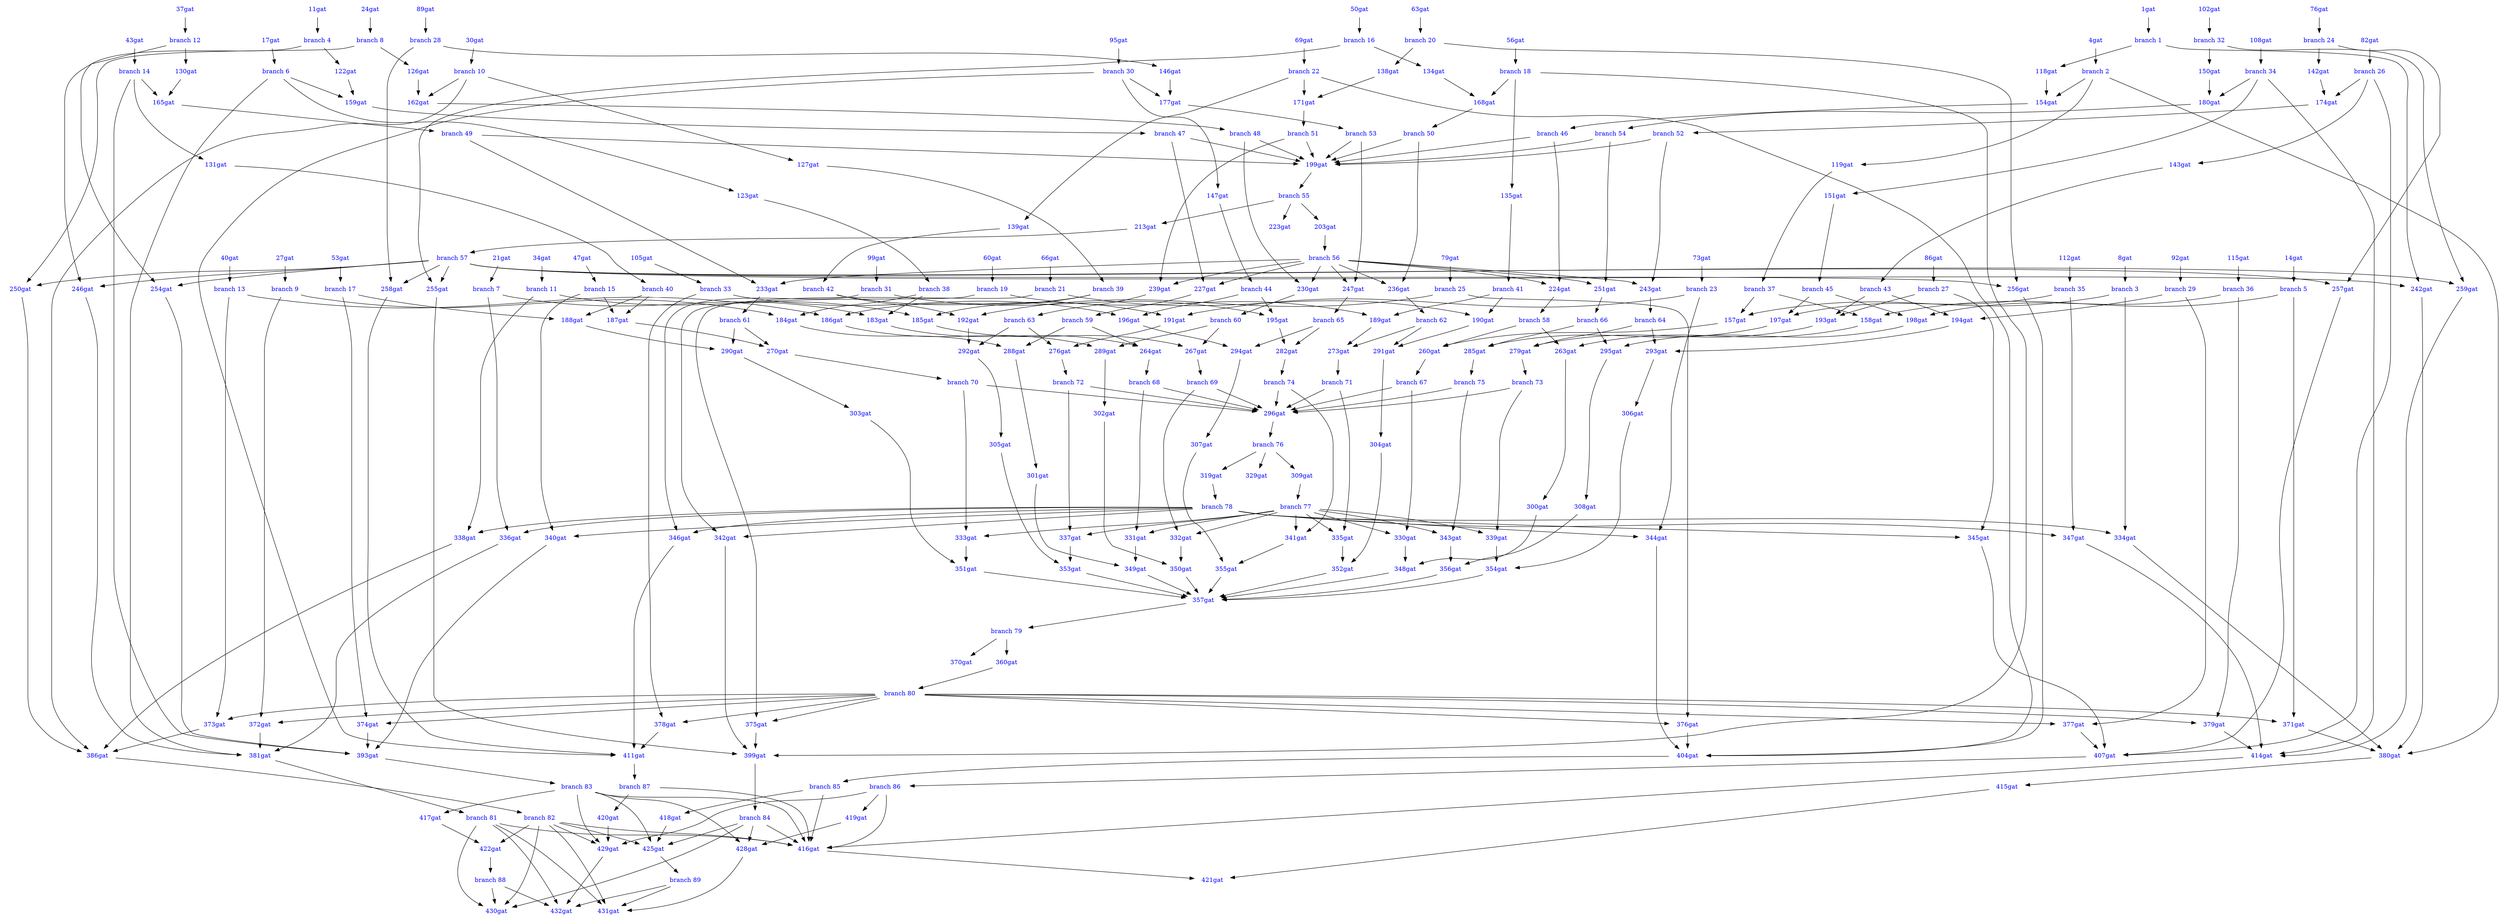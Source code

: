 digraph Netlist { 
"branch 61" [color="white" fontcolor = blue];
"branch 39" [color="white" fontcolor = blue];
"308gat" [image="NOT.gif" color="white" fontcolor = blue];
"branch 13" [color="white" fontcolor = blue];
"34gat" [color="white" fontcolor = blue];
"372gat" [image="NAND.gif" color="white" fontcolor = blue];
"374gat" [image="NAND.gif" color="white" fontcolor = blue];
"157gat" [image="NOR.gif" color="white" fontcolor = blue];
"branch 44" [color="white" fontcolor = blue];
"branch 58" [color="white" fontcolor = blue];
"376gat" [image="NAND.gif" color="white" fontcolor = blue];
"8gat" [color="white" fontcolor = blue];
"404gat" [image="NAND.gif" color="white" fontcolor = blue];
"branch 84" [color="white" fontcolor = blue];
"branch 23" [color="white" fontcolor = blue];
"branch 37" [color="white" fontcolor = blue];
"11gat" [color="white" fontcolor = blue];
"branch 54" [color="white" fontcolor = blue];
"285gat" [image="NAND.gif" color="white" fontcolor = blue];
"375gat" [image="NAND.gif" color="white" fontcolor = blue];
"130gat" [image="NOT.gif" color="white" fontcolor = blue];
"branch 48" [color="white" fontcolor = blue];
"branch 46" [color="white" fontcolor = blue];
"352gat" [image="NAND.gif" color="white" fontcolor = blue];
"branch 30" [color="white" fontcolor = blue];
"357gat" [image="AND.gif" color="white" fontcolor = blue];
"334gat" [image="NAND.gif" color="white" fontcolor = blue];
"174gat" [image="NAND.gif" color="white" fontcolor = blue];
"branch 33" [color="white" fontcolor = blue];
"branch 77" [color="white" fontcolor = blue];
"255gat" [image="NAND.gif" color="white" fontcolor = blue];
"339gat" [image="XOR.gif" color="white" fontcolor = blue];
"303gat" [image="NOT.gif" color="white" fontcolor = blue];
"199gat" [image="AND.gif" color="white" fontcolor = blue];
"branch 71" [color="white" fontcolor = blue];
"162gat" [image="NAND.gif" color="white" fontcolor = blue];
"14gat" [color="white" fontcolor = blue];
"82gat" [color="white" fontcolor = blue];
"196gat" [image="NOR.gif" color="white" fontcolor = blue];
"branch 72" [color="white" fontcolor = blue];
"292gat" [image="NAND.gif" color="white" fontcolor = blue];
"420gat" [image="NOT.gif" color="white" fontcolor = blue];
"224gat" [image="XOR.gif" color="white" fontcolor = blue];
"381gat" [image="NAND.gif" color="white" fontcolor = blue];
"335gat" [image="XOR.gif" color="white" fontcolor = blue];
"330gat" [image="XOR.gif" color="white" fontcolor = blue];
"379gat" [image="NAND.gif" color="white" fontcolor = blue];
"branch 26" [color="white" fontcolor = blue];
"76gat" [color="white" fontcolor = blue];
"branch 43" [color="white" fontcolor = blue];
"250gat" [image="NAND.gif" color="white" fontcolor = blue];
"127gat" [image="NOT.gif" color="white" fontcolor = blue];
"branch 28" [color="white" fontcolor = blue];
"branch 18" [color="white" fontcolor = blue];
"198gat" [image="NOR.gif" color="white" fontcolor = blue];
"233gat" [image="XOR.gif" color="white" fontcolor = blue];
"338gat" [image="NAND.gif" color="white" fontcolor = blue];
"377gat" [image="NAND.gif" color="white" fontcolor = blue];
"290gat" [image="NAND.gif" color="white" fontcolor = blue];
"419gat" [image="NOT.gif" color="white" fontcolor = blue];
"147gat" [image="NOT.gif" color="white" fontcolor = blue];
"branch 34" [color="white" fontcolor = blue];
"192gat" [image="NOR.gif" color="white" fontcolor = blue];
"258gat" [image="NAND.gif" color="white" fontcolor = blue];
"332gat" [image="XOR.gif" color="white" fontcolor = blue];
"branch 52" [color="white" fontcolor = blue];
"40gat" [color="white" fontcolor = blue];
"154gat" [image="NAND.gif" color="white" fontcolor = blue];
"branch 56" [color="white" fontcolor = blue];
"300gat" [image="NOT.gif" color="white" fontcolor = blue];
"150gat" [image="NOT.gif" color="white" fontcolor = blue];
"branch 59" [color="white" fontcolor = blue];
"246gat" [image="NAND.gif" color="white" fontcolor = blue];
"344gat" [image="NAND.gif" color="white" fontcolor = blue];
"branch 79" [color="white" fontcolor = blue];
"branch 29" [color="white" fontcolor = blue];
"123gat" [image="NOT.gif" color="white" fontcolor = blue];
"branch 8" [color="white" fontcolor = blue];
"47gat" [color="white" fontcolor = blue];
"branch 2" [color="white" fontcolor = blue];
"243gat" [image="XOR.gif" color="white" fontcolor = blue];
"257gat" [image="NAND.gif" color="white" fontcolor = blue];
"66gat" [color="white" fontcolor = blue];
"branch 27" [color="white" fontcolor = blue];
"407gat" [image="NAND.gif" color="white" fontcolor = blue];
"17gat" [color="white" fontcolor = blue];
"108gat" [color="white" fontcolor = blue];
"branch 41" [color="white" fontcolor = blue];
"302gat" [image="NOT.gif" color="white" fontcolor = blue];
"351gat" [image="NAND.gif" color="white" fontcolor = blue];
"143gat" [image="NOT.gif" color="white" fontcolor = blue];
"263gat" [image="NAND.gif" color="white" fontcolor = blue];
"branch 76" [color="white" fontcolor = blue];
"197gat" [image="NOR.gif" color="white" fontcolor = blue];
"345gat" [image="NAND.gif" color="white" fontcolor = blue];
"134gat" [image="NOT.gif" color="white" fontcolor = blue];
"branch 24" [color="white" fontcolor = blue];
"371gat" [image="NAND.gif" color="white" fontcolor = blue];
"421gat" [image="NOR.gif" color="white" fontcolor = blue];
"branch 22" [color="white" fontcolor = blue];
"142gat" [image="NOT.gif" color="white" fontcolor = blue];
"112gat" [color="white" fontcolor = blue];
"branch 63" [color="white" fontcolor = blue];
"branch 70" [color="white" fontcolor = blue];
"56gat" [color="white" fontcolor = blue];
"415gat" [image="NOT.gif" color="white" fontcolor = blue];
"branch 51" [color="white" fontcolor = blue];
"branch 88" [color="white" fontcolor = blue];
"branch 32" [color="white" fontcolor = blue];
"333gat" [image="XOR.gif" color="white" fontcolor = blue];
"branch 38" [color="white" fontcolor = blue];
"branch 5" [color="white" fontcolor = blue];
"branch 86" [color="white" fontcolor = blue];
"24gat" [color="white" fontcolor = blue];
"165gat" [image="NAND.gif" color="white" fontcolor = blue];
"branch 78" [color="white" fontcolor = blue];
"135gat" [image="NOT.gif" color="white" fontcolor = blue];
"183gat" [image="NOR.gif" color="white" fontcolor = blue];
"99gat" [color="white" fontcolor = blue];
"50gat" [color="white" fontcolor = blue];
"411gat" [image="NAND.gif" color="white" fontcolor = blue];
"373gat" [image="NAND.gif" color="white" fontcolor = blue];
"branch 12" [color="white" fontcolor = blue];
"branch 50" [color="white" fontcolor = blue];
"340gat" [image="NAND.gif" color="white" fontcolor = blue];
"360gat" [image="NOT.gif" color="white" fontcolor = blue];
"190gat" [image="NOR.gif" color="white" fontcolor = blue];
"69gat" [color="white" fontcolor = blue];
"branch 60" [color="white" fontcolor = blue];
"105gat" [color="white" fontcolor = blue];
"429gat" [image="NAND.gif" color="white" fontcolor = blue];
"337gat" [image="XOR.gif" color="white" fontcolor = blue];
"branch 42" [color="white" fontcolor = blue];
"branch 49" [color="white" fontcolor = blue];
"1gat" [color="white" fontcolor = blue];
"203gat" [image="NOT.gif" color="white" fontcolor = blue];
"branch 15" [color="white" fontcolor = blue];
"118gat" [image="NOT.gif" color="white" fontcolor = blue];
"349gat" [image="NAND.gif" color="white" fontcolor = blue];
"386gat" [image="NAND.gif" color="white" fontcolor = blue];
"185gat" [image="NOR.gif" color="white" fontcolor = blue];
"branch 45" [color="white" fontcolor = blue];
"223gat" [image="NOT.gif" color="white" fontcolor = blue];
"260gat" [image="NAND.gif" color="white" fontcolor = blue];
"branch 25" [color="white" fontcolor = blue];
"branch 21" [color="white" fontcolor = blue];
"193gat" [image="NOR.gif" color="white" fontcolor = blue];
"259gat" [image="NAND.gif" color="white" fontcolor = blue];
"branch 6" [color="white" fontcolor = blue];
"60gat" [color="white" fontcolor = blue];
"branch 14" [color="white" fontcolor = blue];
"306gat" [image="NOT.gif" color="white" fontcolor = blue];
"184gat" [image="NOR.gif" color="white" fontcolor = blue];
"branch 80" [color="white" fontcolor = blue];
"355gat" [image="NAND.gif" color="white" fontcolor = blue];
"146gat" [image="NOT.gif" color="white" fontcolor = blue];
"branch 20" [color="white" fontcolor = blue];
"342gat" [image="NAND.gif" color="white" fontcolor = blue];
"89gat" [color="white" fontcolor = blue];
"416gat" [image="AND.gif" color="white" fontcolor = blue];
"21gat" [color="white" fontcolor = blue];
"267gat" [image="NAND.gif" color="white" fontcolor = blue];
"branch 3" [color="white" fontcolor = blue];
"43gat" [color="white" fontcolor = blue];
"414gat" [image="NAND.gif" color="white" fontcolor = blue];
"92gat" [color="white" fontcolor = blue];
"346gat" [image="NAND.gif" color="white" fontcolor = blue];
"27gat" [color="white" fontcolor = blue];
"159gat" [image="NAND.gif" color="white" fontcolor = blue];
"53gat" [color="white" fontcolor = blue];
"348gat" [image="NAND.gif" color="white" fontcolor = blue];
"branch 62" [color="white" fontcolor = blue];
"177gat" [image="NAND.gif" color="white" fontcolor = blue];
"branch 19" [color="white" fontcolor = blue];
"189gat" [image="NOR.gif" color="white" fontcolor = blue];
"branch 81" [color="white" fontcolor = blue];
"431gat" [image="NAND.gif" color="white" fontcolor = blue];
"289gat" [image="NAND.gif" color="white" fontcolor = blue];
"branch 68" [color="white" fontcolor = blue];
"270gat" [image="NAND.gif" color="white" fontcolor = blue];
"247gat" [image="XOR.gif" color="white" fontcolor = blue];
"branch 55" [color="white" fontcolor = blue];
"309gat" [image="NOT.gif" color="white" fontcolor = blue];
"188gat" [image="NOR.gif" color="white" fontcolor = blue];
"378gat" [image="NAND.gif" color="white" fontcolor = blue];
"336gat" [image="NAND.gif" color="white" fontcolor = blue];
"256gat" [image="NAND.gif" color="white" fontcolor = blue];
"432gat" [image="NAND.gif" color="white" fontcolor = blue];
"115gat" [color="white" fontcolor = blue];
"branch 85" [color="white" fontcolor = blue];
"307gat" [image="NOT.gif" color="white" fontcolor = blue];
"304gat" [image="NOT.gif" color="white" fontcolor = blue];
"138gat" [image="NOT.gif" color="white" fontcolor = blue];
"296gat" [image="AND.gif" color="white" fontcolor = blue];
"195gat" [image="NOR.gif" color="white" fontcolor = blue];
"288gat" [image="NAND.gif" color="white" fontcolor = blue];
"37gat" [color="white" fontcolor = blue];
"branch 1" [color="white" fontcolor = blue];
"branch 89" [color="white" fontcolor = blue];
"305gat" [image="NOT.gif" color="white" fontcolor = blue];
"254gat" [image="NAND.gif" color="white" fontcolor = blue];
"301gat" [image="NOT.gif" color="white" fontcolor = blue];
"428gat" [image="NAND.gif" color="white" fontcolor = blue];
"branch 75" [color="white" fontcolor = blue];
"158gat" [image="NOR.gif" color="white" fontcolor = blue];
"branch 16" [color="white" fontcolor = blue];
"171gat" [image="NAND.gif" color="white" fontcolor = blue];
"86gat" [color="white" fontcolor = blue];
"branch 4" [color="white" fontcolor = blue];
"291gat" [image="NAND.gif" color="white" fontcolor = blue];
"425gat" [image="NAND.gif" color="white" fontcolor = blue];
"79gat" [color="white" fontcolor = blue];
"329gat" [image="NOT.gif" color="white" fontcolor = blue];
"380gat" [image="NAND.gif" color="white" fontcolor = blue];
"187gat" [image="NOR.gif" color="white" fontcolor = blue];
"276gat" [image="NAND.gif" color="white" fontcolor = blue];
"417gat" [image="NOT.gif" color="white" fontcolor = blue];
"213gat" [image="NOT.gif" color="white" fontcolor = blue];
"354gat" [image="NAND.gif" color="white" fontcolor = blue];
"branch 9" [color="white" fontcolor = blue];
"151gat" [image="NOT.gif" color="white" fontcolor = blue];
"126gat" [image="NOT.gif" color="white" fontcolor = blue];
"branch 11" [color="white" fontcolor = blue];
"branch 66" [color="white" fontcolor = blue];
"399gat" [image="NAND.gif" color="white" fontcolor = blue];
"227gat" [image="XOR.gif" color="white" fontcolor = blue];
"branch 31" [color="white" fontcolor = blue];
"418gat" [image="NOT.gif" color="white" fontcolor = blue];
"343gat" [image="XOR.gif" color="white" fontcolor = blue];
"branch 10" [color="white" fontcolor = blue];
"191gat" [image="NOR.gif" color="white" fontcolor = blue];
"131gat" [image="NOT.gif" color="white" fontcolor = blue];
"branch 67" [color="white" fontcolor = blue];
"230gat" [image="XOR.gif" color="white" fontcolor = blue];
"347gat" [image="NAND.gif" color="white" fontcolor = blue];
"331gat" [image="XOR.gif" color="white" fontcolor = blue];
"370gat" [image="NOT.gif" color="white" fontcolor = blue];
"350gat" [image="NAND.gif" color="white" fontcolor = blue];
"63gat" [color="white" fontcolor = blue];
"239gat" [image="XOR.gif" color="white" fontcolor = blue];
"branch 87" [color="white" fontcolor = blue];
"251gat" [image="XOR.gif" color="white" fontcolor = blue];
"273gat" [image="NAND.gif" color="white" fontcolor = blue];
"119gat" [image="NOT.gif" color="white" fontcolor = blue];
"branch 69" [color="white" fontcolor = blue];
"180gat" [image="NAND.gif" color="white" fontcolor = blue];
"341gat" [image="XOR.gif" color="white" fontcolor = blue];
"4gat" [color="white" fontcolor = blue];
"353gat" [image="NAND.gif" color="white" fontcolor = blue];
"168gat" [image="NAND.gif" color="white" fontcolor = blue];
"branch 82" [color="white" fontcolor = blue];
"194gat" [image="NOR.gif" color="white" fontcolor = blue];
"279gat" [image="NAND.gif" color="white" fontcolor = blue];
"branch 40" [color="white" fontcolor = blue];
"236gat" [image="XOR.gif" color="white" fontcolor = blue];
"356gat" [image="NAND.gif" color="white" fontcolor = blue];
"139gat" [image="NOT.gif" color="white" fontcolor = blue];
"122gat" [image="NOT.gif" color="white" fontcolor = blue];
"branch 36" [color="white" fontcolor = blue];
"branch 53" [color="white" fontcolor = blue];
"branch 83" [color="white" fontcolor = blue];
"branch 65" [color="white" fontcolor = blue];
"319gat" [image="NOT.gif" color="white" fontcolor = blue];
"branch 57" [color="white" fontcolor = blue];
"95gat" [color="white" fontcolor = blue];
"430gat" [image="NAND.gif" color="white" fontcolor = blue];
"422gat" [image="NAND.gif" color="white" fontcolor = blue];
"186gat" [image="NOR.gif" color="white" fontcolor = blue];
"242gat" [image="NAND.gif" color="white" fontcolor = blue];
"branch 74" [color="white" fontcolor = blue];
"73gat" [color="white" fontcolor = blue];
"293gat" [image="NAND.gif" color="white" fontcolor = blue];
"branch 35" [color="white" fontcolor = blue];
"264gat" [image="NAND.gif" color="white" fontcolor = blue];
"282gat" [image="NAND.gif" color="white" fontcolor = blue];
"393gat" [image="NAND.gif" color="white" fontcolor = blue];
"30gat" [color="white" fontcolor = blue];
"294gat" [image="NAND.gif" color="white" fontcolor = blue];
"branch 64" [color="white" fontcolor = blue];
"branch 73" [color="white" fontcolor = blue];
"102gat" [color="white" fontcolor = blue];
"branch 17" [color="white" fontcolor = blue];
"branch 47" [color="white" fontcolor = blue];
"branch 7" [color="white" fontcolor = blue];
"295gat" [image="NAND.gif" color="white" fontcolor = blue];
"branch 15" -> "340gat";
"branch 33" -> "378gat";
"branch 49" -> "199gat";
"341gat" -> "355gat";
"417gat" -> "422gat";
"branch 13" -> "373gat";
"224gat" -> "branch 58";
"branch 3" -> "157gat";
"193gat" -> "279gat";
"branch 86" -> "416gat";
"56gat" -> "branch 18";
"branch 18" -> "168gat";
"branch 84" -> "428gat";
"branch 43" -> "193gat";
"branch 31" -> "346gat";
"branch 80" -> "379gat";
"230gat" -> "branch 60";
"branch 85" -> "416gat";
"1gat" -> "branch 1";
"branch 34" -> "414gat";
"branch 78" -> "340gat";
"419gat" -> "428gat";
"branch 56" -> "239gat";
"branch 29" -> "194gat";
"branch 20" -> "256gat";
"branch 58" -> "260gat";
"300gat" -> "348gat";
"branch 30" -> "177gat";
"branch 27" -> "345gat";
"branch 84" -> "416gat";
"414gat" -> "416gat";
"199gat" -> "branch 55";
"279gat" -> "branch 73";
"branch 78" -> "334gat";
"branch 7" -> "336gat";
"190gat" -> "291gat";
"150gat" -> "180gat";
"branch 10" -> "162gat";
"304gat" -> "352gat";
"294gat" -> "307gat";
"60gat" -> "branch 19";
"348gat" -> "357gat";
"branch 2" -> "380gat";
"197gat" -> "285gat";
"345gat" -> "407gat";
"177gat" -> "branch 53";
"386gat" -> "branch 82";
"branch 28" -> "146gat";
"53gat" -> "branch 17";
"branch 30" -> "411gat";
"branch 69" -> "296gat";
"393gat" -> "branch 83";
"branch 33" -> "196gat";
"342gat" -> "399gat";
"branch 70" -> "296gat";
"376gat" -> "404gat";
"branch 51" -> "239gat";
"branch 55" -> "223gat";
"123gat" -> "branch 38";
"239gat" -> "branch 63";
"branch 10" -> "386gat";
"187gat" -> "270gat";
"191gat" -> "276gat";
"165gat" -> "branch 49";
"183gat" -> "264gat";
"180gat" -> "branch 54";
"branch 61" -> "270gat";
"branch 26" -> "407gat";
"73gat" -> "branch 23";
"branch 76" -> "319gat";
"branch 13" -> "186gat";
"263gat" -> "300gat";
"258gat" -> "411gat";
"branch 77" -> "330gat";
"99gat" -> "branch 31";
"43gat" -> "branch 14";
"21gat" -> "branch 7";
"288gat" -> "301gat";
"branch 80" -> "376gat";
"185gat" -> "267gat";
"branch 78" -> "344gat";
"branch 57" -> "246gat";
"285gat" -> "branch 75";
"251gat" -> "branch 66";
"branch 78" -> "338gat";
"66gat" -> "branch 21";
"198gat" -> "295gat";
"158gat" -> "263gat";
"branch 57" -> "256gat";
"branch 41" -> "190gat";
"162gat" -> "branch 48";
"branch 72" -> "296gat";
"233gat" -> "branch 61";
"127gat" -> "branch 39";
"branch 21" -> "375gat";
"branch 4" -> "122gat";
"branch 70" -> "333gat";
"301gat" -> "349gat";
"branch 81" -> "430gat";
"branch 83" -> "429gat";
"429gat" -> "432gat";
"branch 44" -> "195gat";
"344gat" -> "404gat";
"branch 12" -> "254gat";
"334gat" -> "380gat";
"branch 19" -> "189gat";
"branch 36" -> "379gat";
"branch 57" -> "242gat";
"branch 38" -> "183gat";
"338gat" -> "386gat";
"115gat" -> "branch 36";
"50gat" -> "branch 16";
"349gat" -> "357gat";
"branch 11" -> "185gat";
"branch 81" -> "432gat";
"296gat" -> "branch 76";
"branch 80" -> "374gat";
"branch 77" -> "335gat";
"branch 7" -> "183gat";
"branch 75" -> "343gat";
"27gat" -> "branch 9";
"264gat" -> "branch 68";
"308gat" -> "356gat";
"105gat" -> "branch 33";
"17gat" -> "branch 6";
"154gat" -> "branch 46";
"135gat" -> "branch 41";
"188gat" -> "290gat";
"350gat" -> "357gat";
"branch 1" -> "242gat";
"branch 75" -> "296gat";
"branch 5" -> "371gat";
"branch 17" -> "374gat";
"branch 57" -> "255gat";
"309gat" -> "branch 77";
"branch 28" -> "258gat";
"branch 57" -> "254gat";
"branch 36" -> "198gat";
"282gat" -> "branch 74";
"branch 66" -> "285gat";
"146gat" -> "177gat";
"159gat" -> "branch 47";
"branch 57" -> "257gat";
"branch 68" -> "331gat";
"203gat" -> "branch 56";
"branch 52" -> "243gat";
"157gat" -> "260gat";
"333gat" -> "351gat";
"branch 76" -> "309gat";
"branch 59" -> "288gat";
"branch 26" -> "174gat";
"293gat" -> "306gat";
"branch 6" -> "381gat";
"branch 86" -> "419gat";
"branch 23" -> "191gat";
"branch 73" -> "296gat";
"14gat" -> "branch 5";
"branch 32" -> "150gat";
"69gat" -> "branch 22";
"branch 66" -> "295gat";
"branch 8" -> "126gat";
"branch 78" -> "346gat";
"branch 14" -> "393gat";
"branch 58" -> "263gat";
"291gat" -> "304gat";
"branch 52" -> "199gat";
"47gat" -> "branch 15";
"branch 34" -> "180gat";
"371gat" -> "380gat";
"112gat" -> "branch 35";
"142gat" -> "174gat";
"92gat" -> "branch 29";
"8gat" -> "branch 3";
"branch 88" -> "432gat";
"416gat" -> "421gat";
"295gat" -> "308gat";
"381gat" -> "branch 81";
"195gat" -> "282gat";
"branch 67" -> "330gat";
"branch 44" -> "196gat";
"branch 35" -> "347gat";
"branch 82" -> "429gat";
"branch 57" -> "259gat";
"branch 78" -> "342gat";
"79gat" -> "branch 25";
"branch 82" -> "430gat";
"243gat" -> "branch 64";
"branch 46" -> "199gat";
"276gat" -> "branch 72";
"branch 35" -> "197gat";
"375gat" -> "399gat";
"branch 80" -> "372gat";
"branch 77" -> "337gat";
"380gat" -> "415gat";
"branch 87" -> "420gat";
"branch 49" -> "233gat";
"102gat" -> "branch 32";
"branch 39" -> "186gat";
"branch 6" -> "159gat";
"branch 86" -> "429gat";
"branch 82" -> "425gat";
"339gat" -> "354gat";
"branch 65" -> "294gat";
"branch 72" -> "337gat";
"82gat" -> "branch 26";
"254gat" -> "393gat";
"branch 47" -> "227gat";
"branch 56" -> "251gat";
"89gat" -> "branch 28";
"95gat" -> "branch 30";
"174gat" -> "branch 52";
"branch 37" -> "158gat";
"147gat" -> "branch 44";
"192gat" -> "292gat";
"branch 4" -> "246gat";
"branch 53" -> "199gat";
"356gat" -> "357gat";
"branch 60" -> "267gat";
"branch 55" -> "213gat";
"336gat" -> "381gat";
"branch 3" -> "334gat";
"184gat" -> "288gat";
"branch 23" -> "344gat";
"branch 60" -> "289gat";
"branch 89" -> "431gat";
"branch 19" -> "342gat";
"branch 34" -> "151gat";
"246gat" -> "381gat";
"branch 88" -> "430gat";
"138gat" -> "171gat";
"branch 78" -> "336gat";
"branch 48" -> "199gat";
"186gat" -> "289gat";
"428gat" -> "431gat";
"354gat" -> "357gat";
"branch 77" -> "331gat";
"260gat" -> "branch 67";
"351gat" -> "357gat";
"branch 67" -> "296gat";
"404gat" -> "branch 85";
"360gat" -> "branch 80";
"branch 38" -> "184gat";
"411gat" -> "branch 87";
"branch 11" -> "338gat";
"289gat" -> "302gat";
"130gat" -> "165gat";
"branch 50" -> "199gat";
"267gat" -> "branch 69";
"branch 18" -> "399gat";
"branch 27" -> "193gat";
"branch 79" -> "370gat";
"branch 21" -> "190gat";
"branch 84" -> "430gat";
"branch 57" -> "258gat";
"branch 80" -> "377gat";
"branch 56" -> "236gat";
"108gat" -> "branch 34";
"branch 56" -> "233gat";
"branch 24" -> "142gat";
"305gat" -> "353gat";
"branch 56" -> "230gat";
"branch 89" -> "432gat";
"branch 6" -> "123gat";
"76gat" -> "branch 24";
"branch 83" -> "428gat";
"151gat" -> "branch 45";
"119gat" -> "branch 37";
"branch 1" -> "118gat";
"branch 56" -> "227gat";
"branch 73" -> "339gat";
"4gat" -> "branch 2";
"290gat" -> "303gat";
"337gat" -> "353gat";
"branch 77" -> "343gat";
"branch 9" -> "372gat";
"branch 17" -> "188gat";
"branch 80" -> "375gat";
"branch 79" -> "360gat";
"335gat" -> "352gat";
"343gat" -> "356gat";
"24gat" -> "branch 8";
"319gat" -> "branch 78";
"branch 82" -> "422gat";
"branch 40" -> "188gat";
"branch 64" -> "279gat";
"355gat" -> "357gat";
"branch 74" -> "296gat";
"branch 62" -> "273gat";
"373gat" -> "386gat";
"branch 57" -> "250gat";
"branch 78" -> "347gat";
"30gat" -> "branch 10";
"branch 62" -> "291gat";
"branch 83" -> "417gat";
"branch 68" -> "296gat";
"139gat" -> "branch 42";
"352gat" -> "357gat";
"134gat" -> "168gat";
"branch 41" -> "189gat";
"347gat" -> "414gat";
"branch 71" -> "335gat";
"branch 59" -> "264gat";
"branch 77" -> "341gat";
"377gat" -> "407gat";
"236gat" -> "branch 62";
"branch 64" -> "293gat";
"branch 31" -> "195gat";
"branch 50" -> "236gat";
"418gat" -> "425gat";
"branch 26" -> "143gat";
"branch 77" -> "333gat";
"307gat" -> "355gat";
"242gat" -> "380gat";
"37gat" -> "branch 12";
"branch 20" -> "138gat";
"branch 15" -> "187gat";
"branch 25" -> "376gat";
"branch 77" -> "332gat";
"256gat" -> "404gat";
"branch 42" -> "192gat";
"168gat" -> "branch 50";
"257gat" -> "407gat";
"branch 40" -> "187gat";
"branch 8" -> "250gat";
"378gat" -> "411gat";
"branch 42" -> "191gat";
"branch 48" -> "230gat";
"branch 56" -> "243gat";
"34gat" -> "branch 11";
"302gat" -> "350gat";
"250gat" -> "386gat";
"branch 37" -> "157gat";
"247gat" -> "branch 65";
"branch 22" -> "404gat";
"branch 29" -> "377gat";
"131gat" -> "branch 40";
"branch 54" -> "251gat";
"branch 55" -> "203gat";
"branch 84" -> "425gat";
"branch 82" -> "431gat";
"273gat" -> "branch 71";
"40gat" -> "branch 13";
"11gat" -> "branch 4";
"420gat" -> "429gat";
"branch 65" -> "282gat";
"branch 63" -> "276gat";
"425gat" -> "branch 89";
"331gat" -> "349gat";
"branch 87" -> "416gat";
"branch 14" -> "165gat";
"branch 80" -> "371gat";
"branch 56" -> "224gat";
"branch 56" -> "247gat";
"branch 54" -> "199gat";
"303gat" -> "351gat";
"branch 2" -> "119gat";
"branch 71" -> "296gat";
"346gat" -> "411gat";
"292gat" -> "305gat";
"196gat" -> "294gat";
"branch 47" -> "199gat";
"259gat" -> "414gat";
"270gat" -> "branch 70";
"422gat" -> "branch 88";
"340gat" -> "393gat";
"branch 69" -> "332gat";
"branch 74" -> "341gat";
"branch 32" -> "259gat";
"branch 39" -> "185gat";
"118gat" -> "154gat";
"189gat" -> "273gat";
"branch 43" -> "194gat";
"194gat" -> "293gat";
"143gat" -> "branch 43";
"branch 83" -> "416gat";
"86gat" -> "branch 27";
"branch 46" -> "224gat";
"branch 24" -> "257gat";
"357gat" -> "branch 79";
"branch 22" -> "139gat";
"branch 82" -> "416gat";
"branch 5" -> "158gat";
"branch 45" -> "197gat";
"255gat" -> "399gat";
"branch 16" -> "134gat";
"branch 12" -> "130gat";
"branch 45" -> "198gat";
"branch 10" -> "127gat";
"branch 81" -> "416gat";
"branch 85" -> "418gat";
"126gat" -> "162gat";
"branch 81" -> "431gat";
"branch 16" -> "255gat";
"122gat" -> "159gat";
"branch 77" -> "339gat";
"407gat" -> "branch 86";
"63gat" -> "branch 20";
"374gat" -> "393gat";
"353gat" -> "357gat";
"415gat" -> "421gat";
"branch 51" -> "199gat";
"372gat" -> "381gat";
"branch 9" -> "184gat";
"branch 61" -> "290gat";
"306gat" -> "354gat";
"332gat" -> "350gat";
"branch 83" -> "425gat";
"branch 18" -> "135gat";
"branch 2" -> "154gat";
"branch 63" -> "292gat";
"branch 76" -> "329gat";
"branch 78" -> "345gat";
"branch 80" -> "378gat";
"227gat" -> "branch 59";
"branch 25" -> "192gat";
"379gat" -> "414gat";
"branch 22" -> "171gat";
"branch 80" -> "373gat";
"399gat" -> "branch 84";
"171gat" -> "branch 51";
"branch 30" -> "147gat";
"330gat" -> "348gat";
"branch 53" -> "247gat";
"213gat" -> "branch 57";
"branch 14" -> "131gat";
} 
